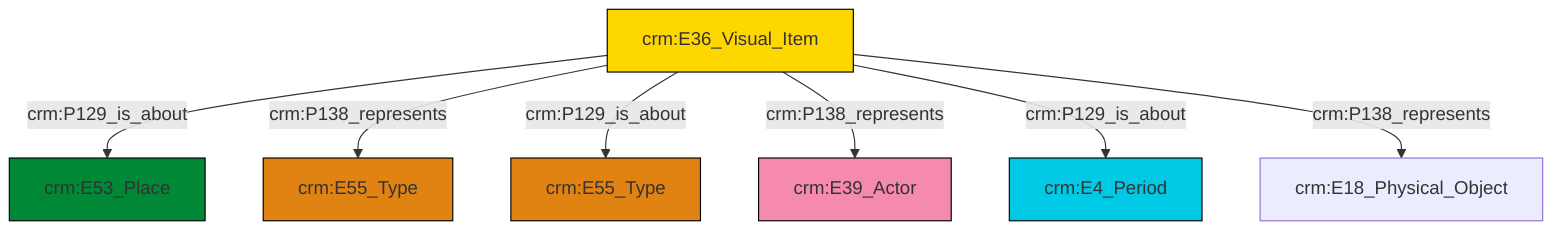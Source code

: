 graph TD
classDef Literal fill:#f2f2f2,stroke:#000000;
classDef CRM_Entity fill:#FFFFFF,stroke:#000000;
classDef Temporal_Entity fill:#00C9E6, stroke:#000000;
classDef Type fill:#E18312, stroke:#000000;
classDef Time-Span fill:#2C9C91, stroke:#000000;
classDef Appellation fill:#FFEB7F, stroke:#000000;
classDef Place fill:#008836, stroke:#000000;
classDef Persistent_Item fill:#B266B2, stroke:#000000;
classDef Conceptual_Object fill:#FFD700, stroke:#000000;
classDef Physical_Thing fill:#D2B48C, stroke:#000000;
classDef Actor fill:#f58aad, stroke:#000000;
classDef PC_Classes fill:#4ce600, stroke:#000000;
classDef Multi fill:#cccccc,stroke:#000000;

2["crm:E36_Visual_Item"]:::Conceptual_Object -->|crm:P129_is_about| 0["crm:E53_Place"]:::Place
2["crm:E36_Visual_Item"]:::Conceptual_Object -->|crm:P138_represents| 7["crm:E55_Type"]:::Type
2["crm:E36_Visual_Item"]:::Conceptual_Object -->|crm:P129_is_about| 9["crm:E55_Type"]:::Type
2["crm:E36_Visual_Item"]:::Conceptual_Object -->|crm:P138_represents| 10["crm:E39_Actor"]:::Actor
2["crm:E36_Visual_Item"]:::Conceptual_Object -->|crm:P129_is_about| 5["crm:E4_Period"]:::Temporal_Entity
2["crm:E36_Visual_Item"]:::Conceptual_Object -->|crm:P138_represents| 3["crm:E18_Physical_Object"]:::Default